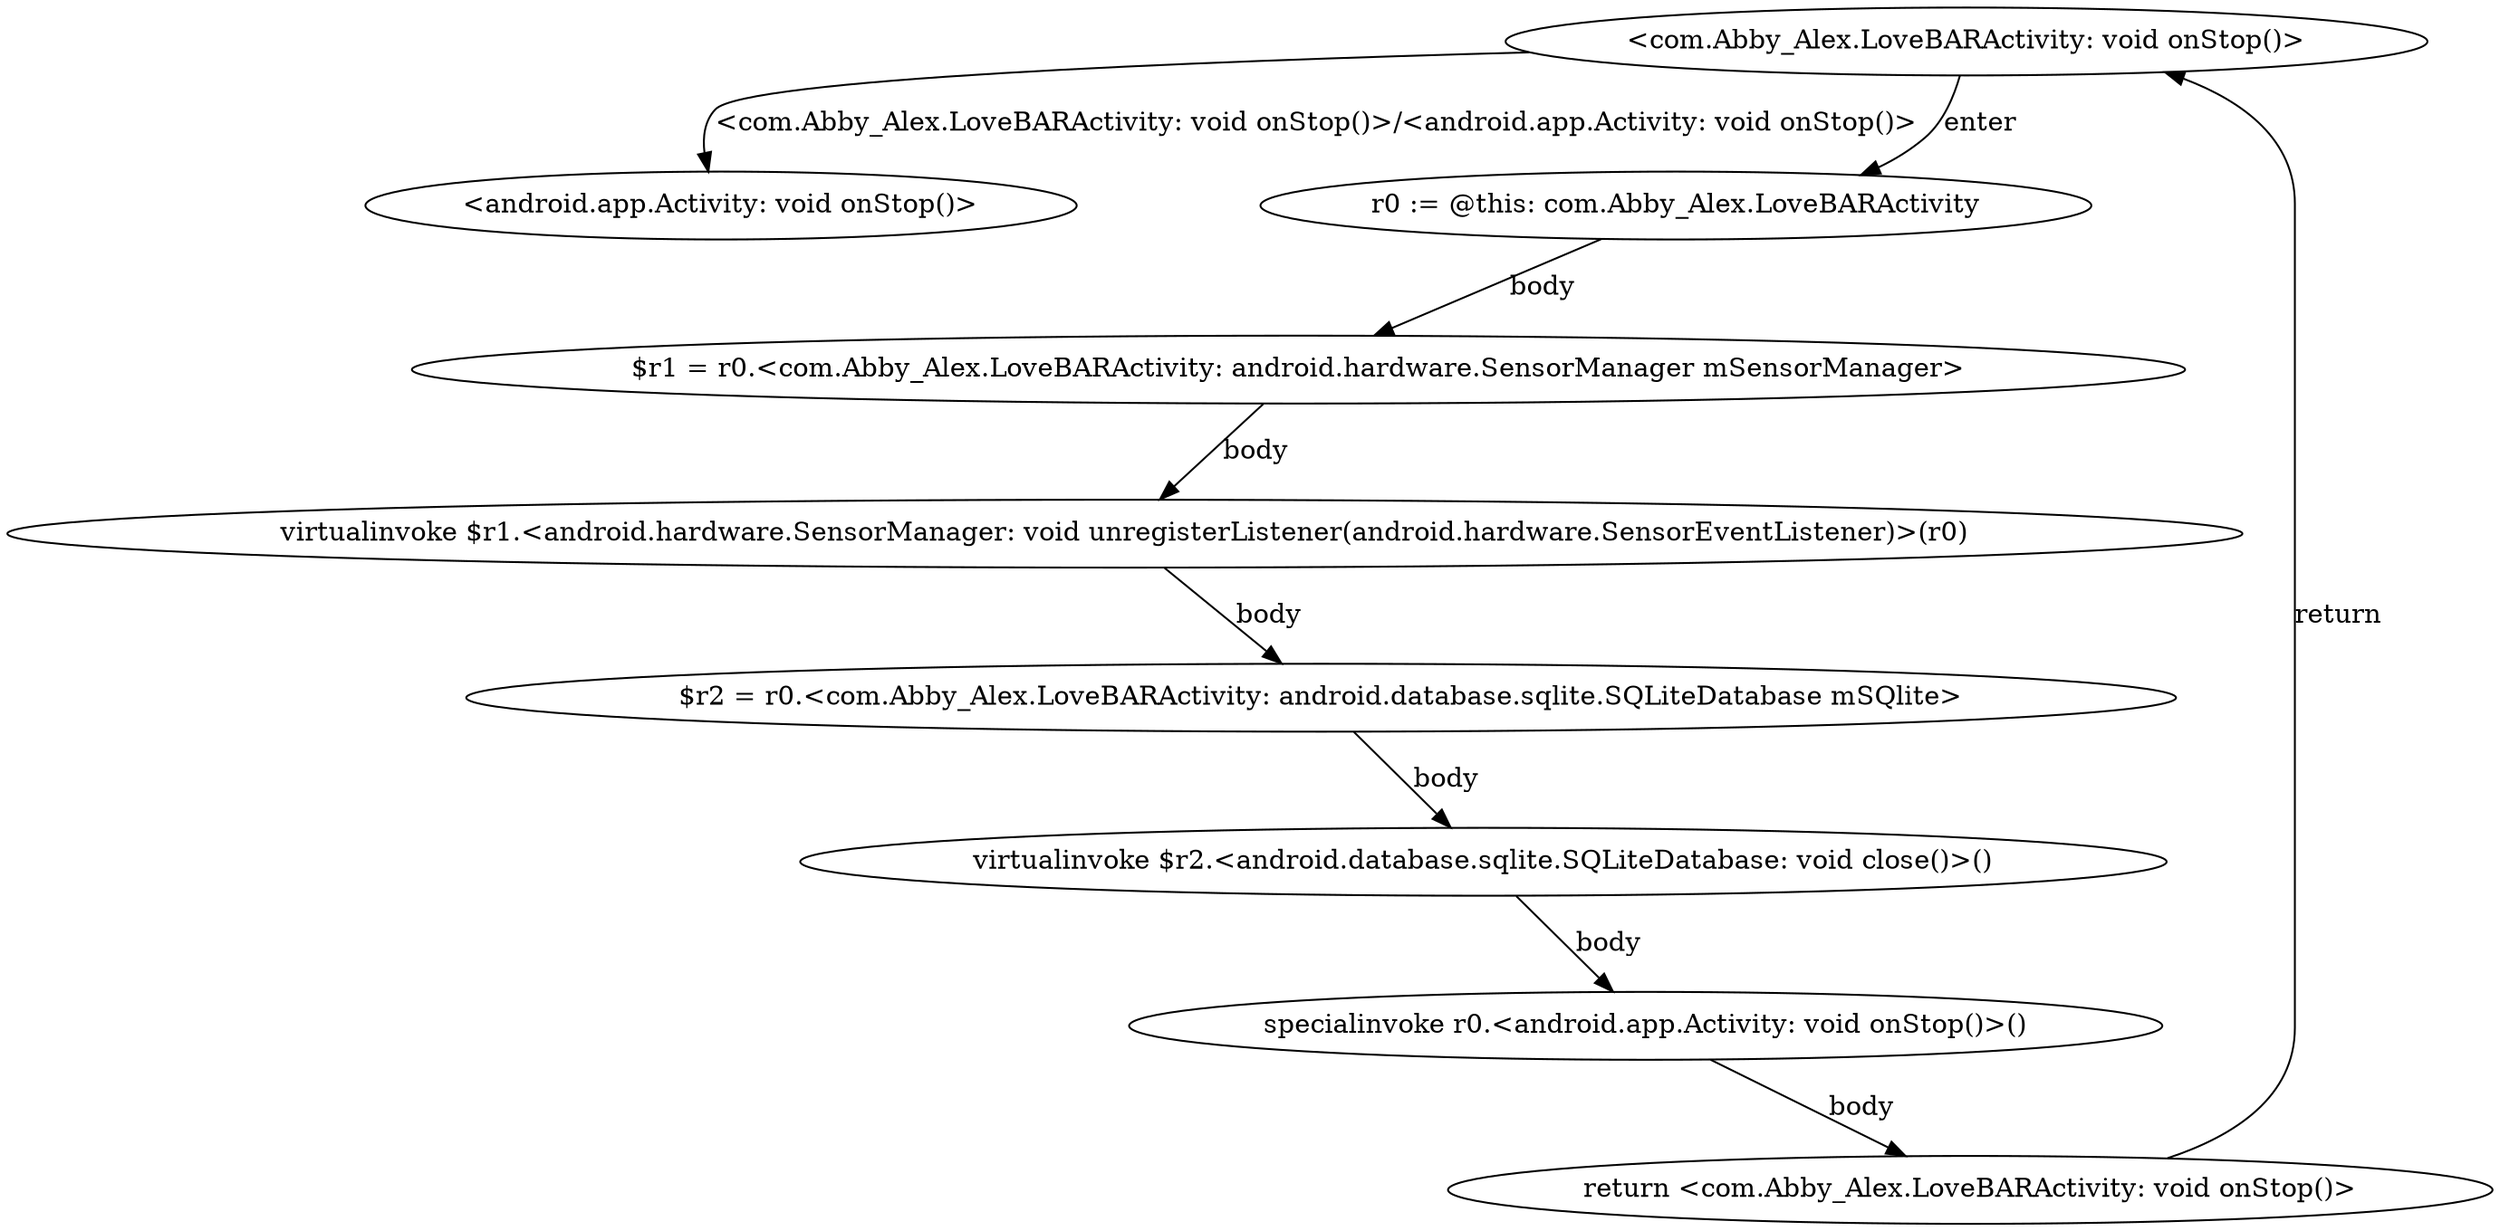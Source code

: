 digraph "<com.Abby_Alex.LoveBARActivity: void onStop()> -" {
    "<com.Abby_Alex.LoveBARActivity: void onStop()>";
    "<android.app.Activity: void onStop()>";
    "<com.Abby_Alex.LoveBARActivity: void onStop()>"->"<android.app.Activity: void onStop()>" [label="<com.Abby_Alex.LoveBARActivity: void onStop()>/<android.app.Activity: void onStop()>",];
    "r0 := @this: com.Abby_Alex.LoveBARActivity";
    "<com.Abby_Alex.LoveBARActivity: void onStop()>"->"r0 := @this: com.Abby_Alex.LoveBARActivity" [label="enter",];
    "$r1 = r0.<com.Abby_Alex.LoveBARActivity: android.hardware.SensorManager mSensorManager>";
    "r0 := @this: com.Abby_Alex.LoveBARActivity"->"$r1 = r0.<com.Abby_Alex.LoveBARActivity: android.hardware.SensorManager mSensorManager>" [label="body",];
    "virtualinvoke $r1.<android.hardware.SensorManager: void unregisterListener(android.hardware.SensorEventListener)>(r0)";
    "$r1 = r0.<com.Abby_Alex.LoveBARActivity: android.hardware.SensorManager mSensorManager>"->"virtualinvoke $r1.<android.hardware.SensorManager: void unregisterListener(android.hardware.SensorEventListener)>(r0)" [label="body",];
    "$r2 = r0.<com.Abby_Alex.LoveBARActivity: android.database.sqlite.SQLiteDatabase mSQlite>";
    "virtualinvoke $r1.<android.hardware.SensorManager: void unregisterListener(android.hardware.SensorEventListener)>(r0)"->"$r2 = r0.<com.Abby_Alex.LoveBARActivity: android.database.sqlite.SQLiteDatabase mSQlite>" [label="body",];
    "virtualinvoke $r2.<android.database.sqlite.SQLiteDatabase: void close()>()";
    "$r2 = r0.<com.Abby_Alex.LoveBARActivity: android.database.sqlite.SQLiteDatabase mSQlite>"->"virtualinvoke $r2.<android.database.sqlite.SQLiteDatabase: void close()>()" [label="body",];
    "specialinvoke r0.<android.app.Activity: void onStop()>()";
    "virtualinvoke $r2.<android.database.sqlite.SQLiteDatabase: void close()>()"->"specialinvoke r0.<android.app.Activity: void onStop()>()" [label="body",];
    "return <com.Abby_Alex.LoveBARActivity: void onStop()>";
    "specialinvoke r0.<android.app.Activity: void onStop()>()"->"return <com.Abby_Alex.LoveBARActivity: void onStop()>" [label="body",];
    "return <com.Abby_Alex.LoveBARActivity: void onStop()>"->"<com.Abby_Alex.LoveBARActivity: void onStop()>" [label="return",];
}
